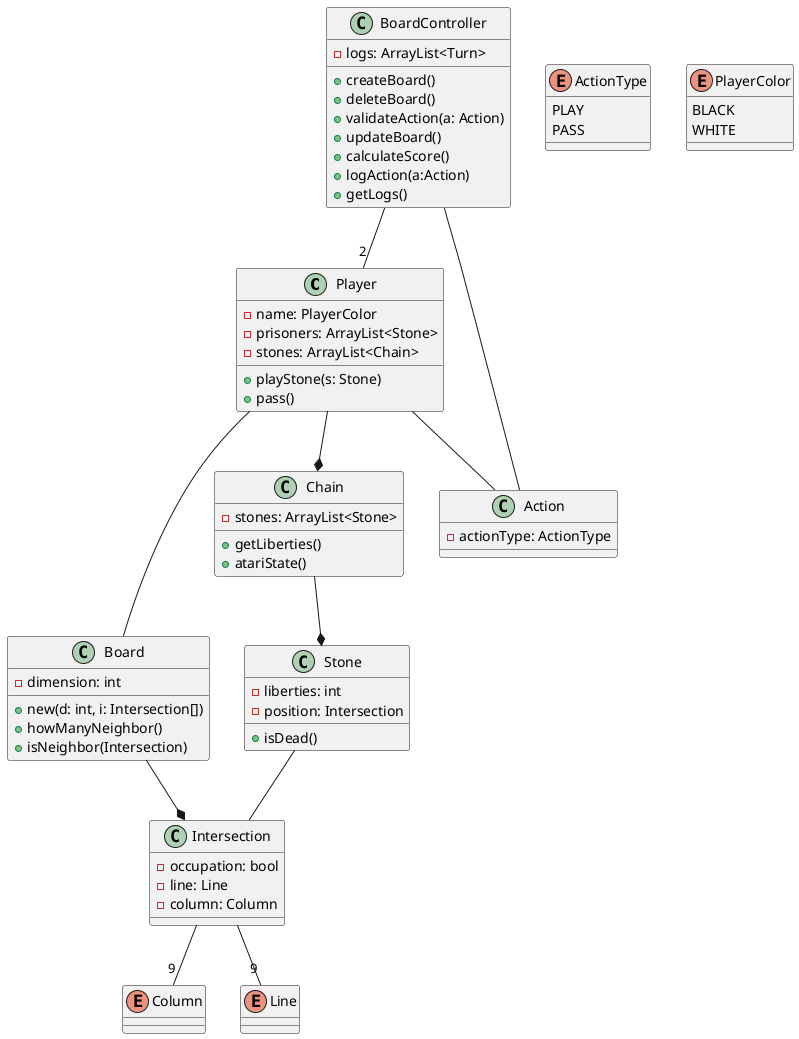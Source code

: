 @startuml

class Player{
- name: PlayerColor
- prisoners: ArrayList<Stone>
- stones: ArrayList<Chain>
+ playStone(s: Stone)
+ pass()
}
class Board{
- dimension: int
+ new(d: int, i: Intersection[])
+ howManyNeighbor()
+ isNeighbor(Intersection)
}

class BoardController{
- logs: ArrayList<Turn>
+ createBoard()
+ deleteBoard()
+ validateAction(a: Action)
+ updateBoard()
+ calculateScore()
+ logAction(a:Action)
+ getLogs()

}

class Action{
- actionType: ActionType
}

class Chain{
- stones: ArrayList<Stone>
+ getLiberties()
+ atariState()
}


class Stone{
- liberties: int
- position: Intersection
+ isDead()
}
class Intersection{
- occupation: bool
- line: Line
- column: Column
}

enum ActionType{
PLAY
PASS
}

enum PlayerColor{
BLACK
WHITE
}

enum Column{}

enum Line{}


Board --* Intersection
Stone -- Intersection
Player -- Board
Chain --* Stone
Player --* Chain
BoardController -- Action
BoardController --"2" Player
Player -- Action
Intersection --"9" Line
Intersection --"9" Column

@enduml

